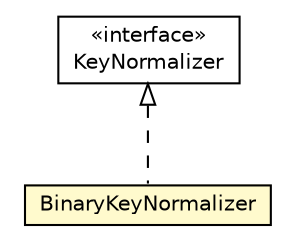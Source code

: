 #!/usr/local/bin/dot
#
# Class diagram 
# Generated by UMLGraph version R5_6-24-gf6e263 (http://www.umlgraph.org/)
#

digraph G {
	edge [fontname="Helvetica",fontsize=10,labelfontname="Helvetica",labelfontsize=10];
	node [fontname="Helvetica",fontsize=10,shape=plaintext];
	nodesep=0.25;
	ranksep=0.5;
	// com.orientechnologies.orient.core.storage.index.nkbtree.normalizers.KeyNormalizer
	c884860 [label=<<table title="com.orientechnologies.orient.core.storage.index.nkbtree.normalizers.KeyNormalizer" border="0" cellborder="1" cellspacing="0" cellpadding="2" port="p" href="./KeyNormalizer.html">
		<tr><td><table border="0" cellspacing="0" cellpadding="1">
<tr><td align="center" balign="center"> &#171;interface&#187; </td></tr>
<tr><td align="center" balign="center"> KeyNormalizer </td></tr>
		</table></td></tr>
		</table>>, URL="./KeyNormalizer.html", fontname="Helvetica", fontcolor="black", fontsize=10.0];
	// com.orientechnologies.orient.core.storage.index.nkbtree.normalizers.BinaryKeyNormalizer
	c884862 [label=<<table title="com.orientechnologies.orient.core.storage.index.nkbtree.normalizers.BinaryKeyNormalizer" border="0" cellborder="1" cellspacing="0" cellpadding="2" port="p" bgcolor="lemonChiffon" href="./BinaryKeyNormalizer.html">
		<tr><td><table border="0" cellspacing="0" cellpadding="1">
<tr><td align="center" balign="center"> BinaryKeyNormalizer </td></tr>
		</table></td></tr>
		</table>>, URL="./BinaryKeyNormalizer.html", fontname="Helvetica", fontcolor="black", fontsize=10.0];
	//com.orientechnologies.orient.core.storage.index.nkbtree.normalizers.BinaryKeyNormalizer implements com.orientechnologies.orient.core.storage.index.nkbtree.normalizers.KeyNormalizer
	c884860:p -> c884862:p [dir=back,arrowtail=empty,style=dashed];
}

